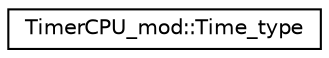 digraph "Graphical Class Hierarchy"
{
 // LATEX_PDF_SIZE
  edge [fontname="Helvetica",fontsize="10",labelfontname="Helvetica",labelfontsize="10"];
  node [fontname="Helvetica",fontsize="10",shape=record];
  rankdir="LR";
  Node0 [label="TimerCPU_mod::Time_type",height=0.2,width=0.4,color="black", fillcolor="white", style="filled",URL="$structTimerCPU__mod_1_1Time__type.html",tooltip=" "];
}
